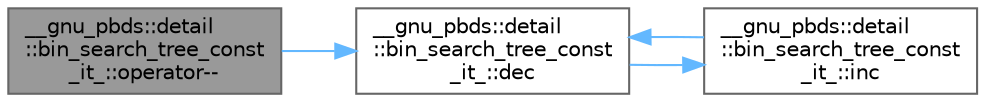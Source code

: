 digraph "__gnu_pbds::detail::bin_search_tree_const_it_::operator--"
{
 // LATEX_PDF_SIZE
  bgcolor="transparent";
  edge [fontname=Helvetica,fontsize=10,labelfontname=Helvetica,labelfontsize=10];
  node [fontname=Helvetica,fontsize=10,shape=box,height=0.2,width=0.4];
  rankdir="LR";
  Node1 [id="Node000001",label="__gnu_pbds::detail\l::bin_search_tree_const\l_it_::operator--",height=0.2,width=0.4,color="gray40", fillcolor="grey60", style="filled", fontcolor="black",tooltip=" "];
  Node1 -> Node2 [id="edge1_Node000001_Node000002",color="steelblue1",style="solid",tooltip=" "];
  Node2 [id="Node000002",label="__gnu_pbds::detail\l::bin_search_tree_const\l_it_::dec",height=0.2,width=0.4,color="grey40", fillcolor="white", style="filled",URL="$class____gnu__pbds_1_1detail_1_1bin__search__tree__const__it__.html#a15cb550ce91dcac02b08e99e0f87fb20",tooltip=" "];
  Node2 -> Node3 [id="edge2_Node000002_Node000003",color="steelblue1",style="solid",tooltip=" "];
  Node3 [id="Node000003",label="__gnu_pbds::detail\l::bin_search_tree_const\l_it_::inc",height=0.2,width=0.4,color="grey40", fillcolor="white", style="filled",URL="$class____gnu__pbds_1_1detail_1_1bin__search__tree__const__it__.html#a5e586ab0fa8b54f3f5c3c2e708294930",tooltip=" "];
  Node3 -> Node2 [id="edge3_Node000003_Node000002",color="steelblue1",style="solid",tooltip=" "];
}
